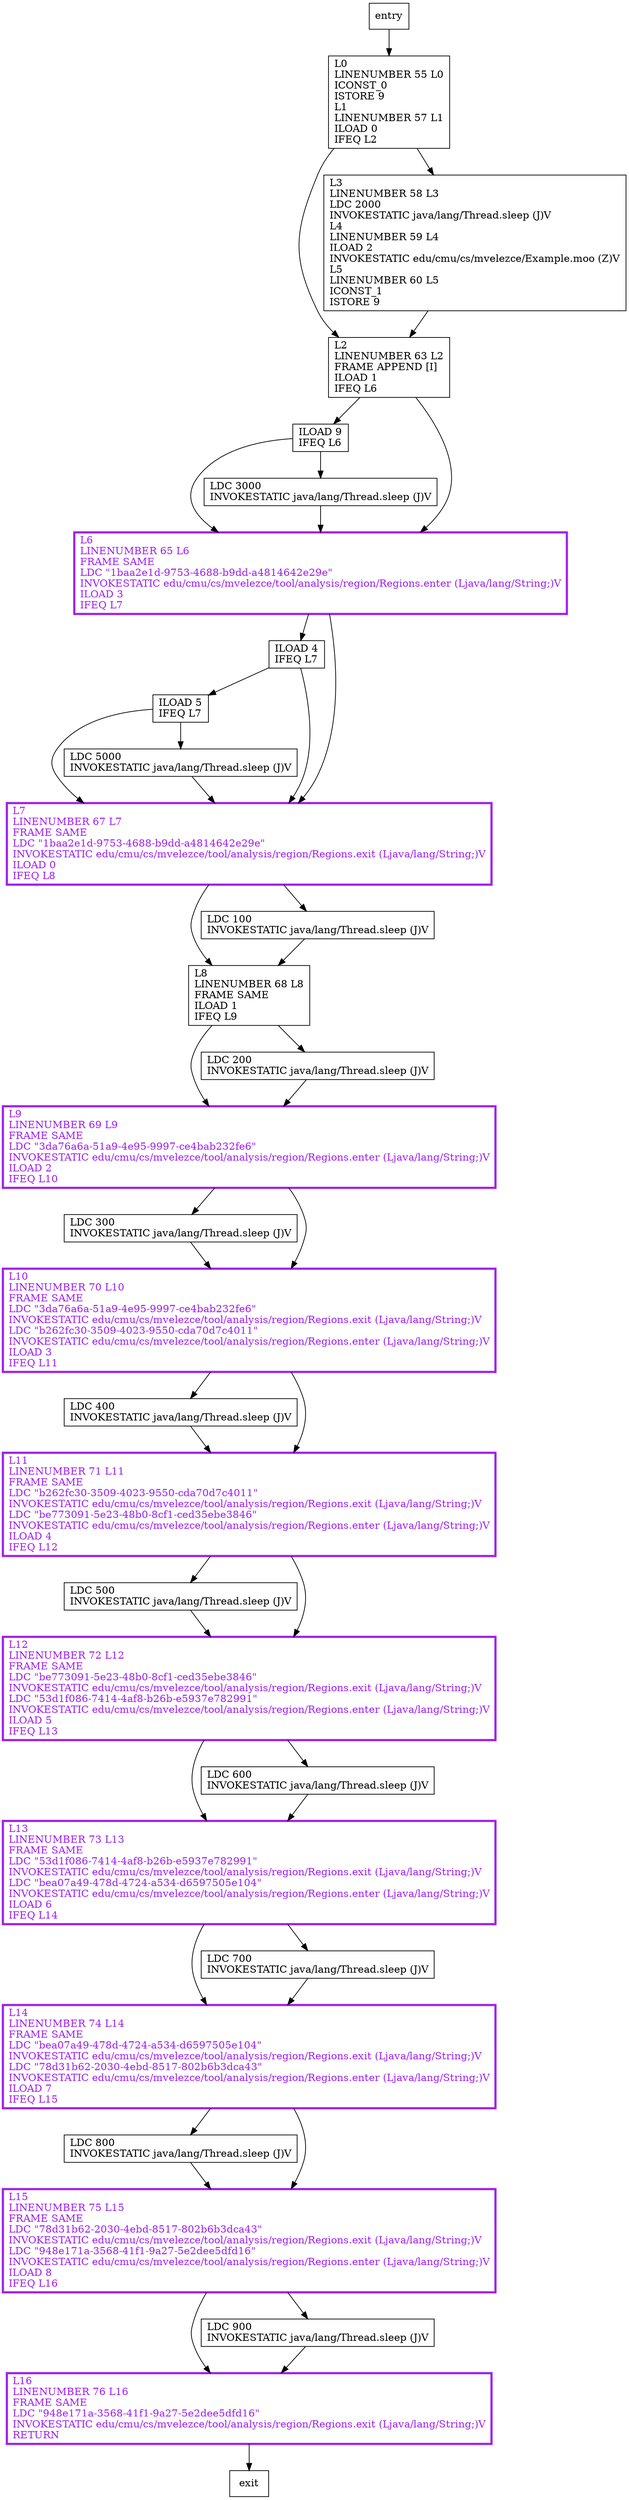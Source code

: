 digraph foo {
node [shape=record];
1379066865 [label="L8\lLINENUMBER 68 L8\lFRAME SAME\lILOAD 1\lIFEQ L9\l"];
1976788674 [label="ILOAD 5\lIFEQ L7\l"];
1164934558 [label="ILOAD 4\lIFEQ L7\l"];
728985582 [label="ILOAD 9\lIFEQ L6\l"];
33847681 [label="L9\lLINENUMBER 69 L9\lFRAME SAME\lLDC \"3da76a6a-51a9-4e95-9997-ce4bab232fe6\"\lINVOKESTATIC edu/cmu/cs/mvelezce/tool/analysis/region/Regions.enter (Ljava/lang/String;)V\lILOAD 2\lIFEQ L10\l"];
918475642 [label="L13\lLINENUMBER 73 L13\lFRAME SAME\lLDC \"53d1f086-7414-4af8-b26b-e5937e782991\"\lINVOKESTATIC edu/cmu/cs/mvelezce/tool/analysis/region/Regions.exit (Ljava/lang/String;)V\lLDC \"bea07a49-478d-4724-a534-d6597505e104\"\lINVOKESTATIC edu/cmu/cs/mvelezce/tool/analysis/region/Regions.enter (Ljava/lang/String;)V\lILOAD 6\lIFEQ L14\l"];
1429007847 [label="LDC 800\lINVOKESTATIC java/lang/Thread.sleep (J)V\l"];
479161446 [label="L15\lLINENUMBER 75 L15\lFRAME SAME\lLDC \"78d31b62-2030-4ebd-8517-802b6b3dca43\"\lINVOKESTATIC edu/cmu/cs/mvelezce/tool/analysis/region/Regions.exit (Ljava/lang/String;)V\lLDC \"948e171a-3568-41f1-9a27-5e2dee5dfd16\"\lINVOKESTATIC edu/cmu/cs/mvelezce/tool/analysis/region/Regions.enter (Ljava/lang/String;)V\lILOAD 8\lIFEQ L16\l"];
718904563 [label="LDC 200\lINVOKESTATIC java/lang/Thread.sleep (J)V\l"];
2089858999 [label="LDC 300\lINVOKESTATIC java/lang/Thread.sleep (J)V\l"];
1821370276 [label="LDC 100\lINVOKESTATIC java/lang/Thread.sleep (J)V\l"];
456832249 [label="L14\lLINENUMBER 74 L14\lFRAME SAME\lLDC \"bea07a49-478d-4724-a534-d6597505e104\"\lINVOKESTATIC edu/cmu/cs/mvelezce/tool/analysis/region/Regions.exit (Ljava/lang/String;)V\lLDC \"78d31b62-2030-4ebd-8517-802b6b3dca43\"\lINVOKESTATIC edu/cmu/cs/mvelezce/tool/analysis/region/Regions.enter (Ljava/lang/String;)V\lILOAD 7\lIFEQ L15\l"];
1550471570 [label="LDC 700\lINVOKESTATIC java/lang/Thread.sleep (J)V\l"];
1615389290 [label="L0\lLINENUMBER 55 L0\lICONST_0\lISTORE 9\lL1\lLINENUMBER 57 L1\lILOAD 0\lIFEQ L2\l"];
210737063 [label="L6\lLINENUMBER 65 L6\lFRAME SAME\lLDC \"1baa2e1d-9753-4688-b9dd-a4814642e29e\"\lINVOKESTATIC edu/cmu/cs/mvelezce/tool/analysis/region/Regions.enter (Ljava/lang/String;)V\lILOAD 3\lIFEQ L7\l"];
1354314579 [label="L2\lLINENUMBER 63 L2\lFRAME APPEND [I]\lILOAD 1\lIFEQ L6\l"];
1000419469 [label="LDC 400\lINVOKESTATIC java/lang/Thread.sleep (J)V\l"];
593271165 [label="LDC 500\lINVOKESTATIC java/lang/Thread.sleep (J)V\l"];
843702904 [label="LDC 3000\lINVOKESTATIC java/lang/Thread.sleep (J)V\l"];
461309639 [label="L16\lLINENUMBER 76 L16\lFRAME SAME\lLDC \"948e171a-3568-41f1-9a27-5e2dee5dfd16\"\lINVOKESTATIC edu/cmu/cs/mvelezce/tool/analysis/region/Regions.exit (Ljava/lang/String;)V\lRETURN\l"];
78227576 [label="LDC 600\lINVOKESTATIC java/lang/Thread.sleep (J)V\l"];
1865539378 [label="L10\lLINENUMBER 70 L10\lFRAME SAME\lLDC \"3da76a6a-51a9-4e95-9997-ce4bab232fe6\"\lINVOKESTATIC edu/cmu/cs/mvelezce/tool/analysis/region/Regions.exit (Ljava/lang/String;)V\lLDC \"b262fc30-3509-4023-9550-cda70d7c4011\"\lINVOKESTATIC edu/cmu/cs/mvelezce/tool/analysis/region/Regions.enter (Ljava/lang/String;)V\lILOAD 3\lIFEQ L11\l"];
900593187 [label="L7\lLINENUMBER 67 L7\lFRAME SAME\lLDC \"1baa2e1d-9753-4688-b9dd-a4814642e29e\"\lINVOKESTATIC edu/cmu/cs/mvelezce/tool/analysis/region/Regions.exit (Ljava/lang/String;)V\lILOAD 0\lIFEQ L8\l"];
353841915 [label="LDC 900\lINVOKESTATIC java/lang/Thread.sleep (J)V\l"];
150208546 [label="LDC 5000\lINVOKESTATIC java/lang/Thread.sleep (J)V\l"];
1568215509 [label="L11\lLINENUMBER 71 L11\lFRAME SAME\lLDC \"b262fc30-3509-4023-9550-cda70d7c4011\"\lINVOKESTATIC edu/cmu/cs/mvelezce/tool/analysis/region/Regions.exit (Ljava/lang/String;)V\lLDC \"be773091-5e23-48b0-8cf1-ced35ebe3846\"\lINVOKESTATIC edu/cmu/cs/mvelezce/tool/analysis/region/Regions.enter (Ljava/lang/String;)V\lILOAD 4\lIFEQ L12\l"];
1510518916 [label="L12\lLINENUMBER 72 L12\lFRAME SAME\lLDC \"be773091-5e23-48b0-8cf1-ced35ebe3846\"\lINVOKESTATIC edu/cmu/cs/mvelezce/tool/analysis/region/Regions.exit (Ljava/lang/String;)V\lLDC \"53d1f086-7414-4af8-b26b-e5937e782991\"\lINVOKESTATIC edu/cmu/cs/mvelezce/tool/analysis/region/Regions.enter (Ljava/lang/String;)V\lILOAD 5\lIFEQ L13\l"];
1143499107 [label="L3\lLINENUMBER 58 L3\lLDC 2000\lINVOKESTATIC java/lang/Thread.sleep (J)V\lL4\lLINENUMBER 59 L4\lILOAD 2\lINVOKESTATIC edu/cmu/cs/mvelezce/Example.moo (Z)V\lL5\lLINENUMBER 60 L5\lICONST_1\lISTORE 9\l"];
entry;
exit;
1379066865 -> 718904563;
1379066865 -> 33847681;
1976788674 -> 900593187;
1976788674 -> 150208546;
1164934558 -> 1976788674;
1164934558 -> 900593187;
728985582 -> 843702904;
728985582 -> 210737063;
33847681 -> 1865539378;
33847681 -> 2089858999;
918475642 -> 1550471570;
918475642 -> 456832249;
1429007847 -> 479161446;
479161446 -> 461309639;
479161446 -> 353841915;
718904563 -> 33847681;
2089858999 -> 1865539378;
1821370276 -> 1379066865;
456832249 -> 1429007847;
456832249 -> 479161446;
1550471570 -> 456832249;
1615389290 -> 1354314579;
1615389290 -> 1143499107;
210737063 -> 900593187;
210737063 -> 1164934558;
1354314579 -> 210737063;
1354314579 -> 728985582;
1000419469 -> 1568215509;
593271165 -> 1510518916;
entry -> 1615389290;
843702904 -> 210737063;
461309639 -> exit;
78227576 -> 918475642;
1865539378 -> 1000419469;
1865539378 -> 1568215509;
900593187 -> 1379066865;
900593187 -> 1821370276;
353841915 -> 461309639;
150208546 -> 900593187;
1568215509 -> 1510518916;
1568215509 -> 593271165;
1510518916 -> 78227576;
1510518916 -> 918475642;
1143499107 -> 1354314579;
461309639[fontcolor="purple", penwidth=3, color="purple"];
1865539378[fontcolor="purple", penwidth=3, color="purple"];
210737063[fontcolor="purple", penwidth=3, color="purple"];
900593187[fontcolor="purple", penwidth=3, color="purple"];
479161446[fontcolor="purple", penwidth=3, color="purple"];
33847681[fontcolor="purple", penwidth=3, color="purple"];
918475642[fontcolor="purple", penwidth=3, color="purple"];
1568215509[fontcolor="purple", penwidth=3, color="purple"];
1510518916[fontcolor="purple", penwidth=3, color="purple"];
456832249[fontcolor="purple", penwidth=3, color="purple"];
}
